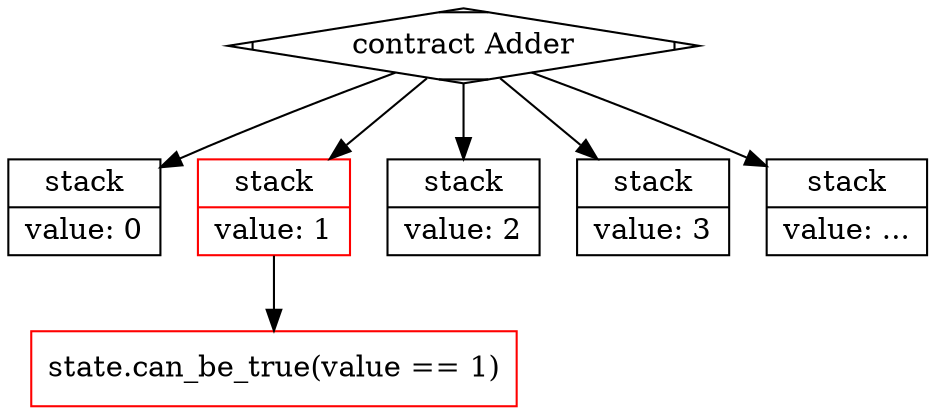 digraph statesearch {
    contract[label="contract Adder",shape=Mdiamond]
    s0[label="{stack|value: 0}", shape="record"]
    s1[label="{stack|value: 1}", shape="record", color=red]
    s2[label="{stack|value: 2}", shape="record"]
    s3[label="{stack|value: 3}", shape="record"]
    sN[label="{stack|value: ...}", shape="record"]
    search[label="state.can_be_true(value == 1)", shape=box, color=red]
    contract->s0
    contract->s1
    contract->s2
    contract->s3
    contract->sN
    s1->search
}
